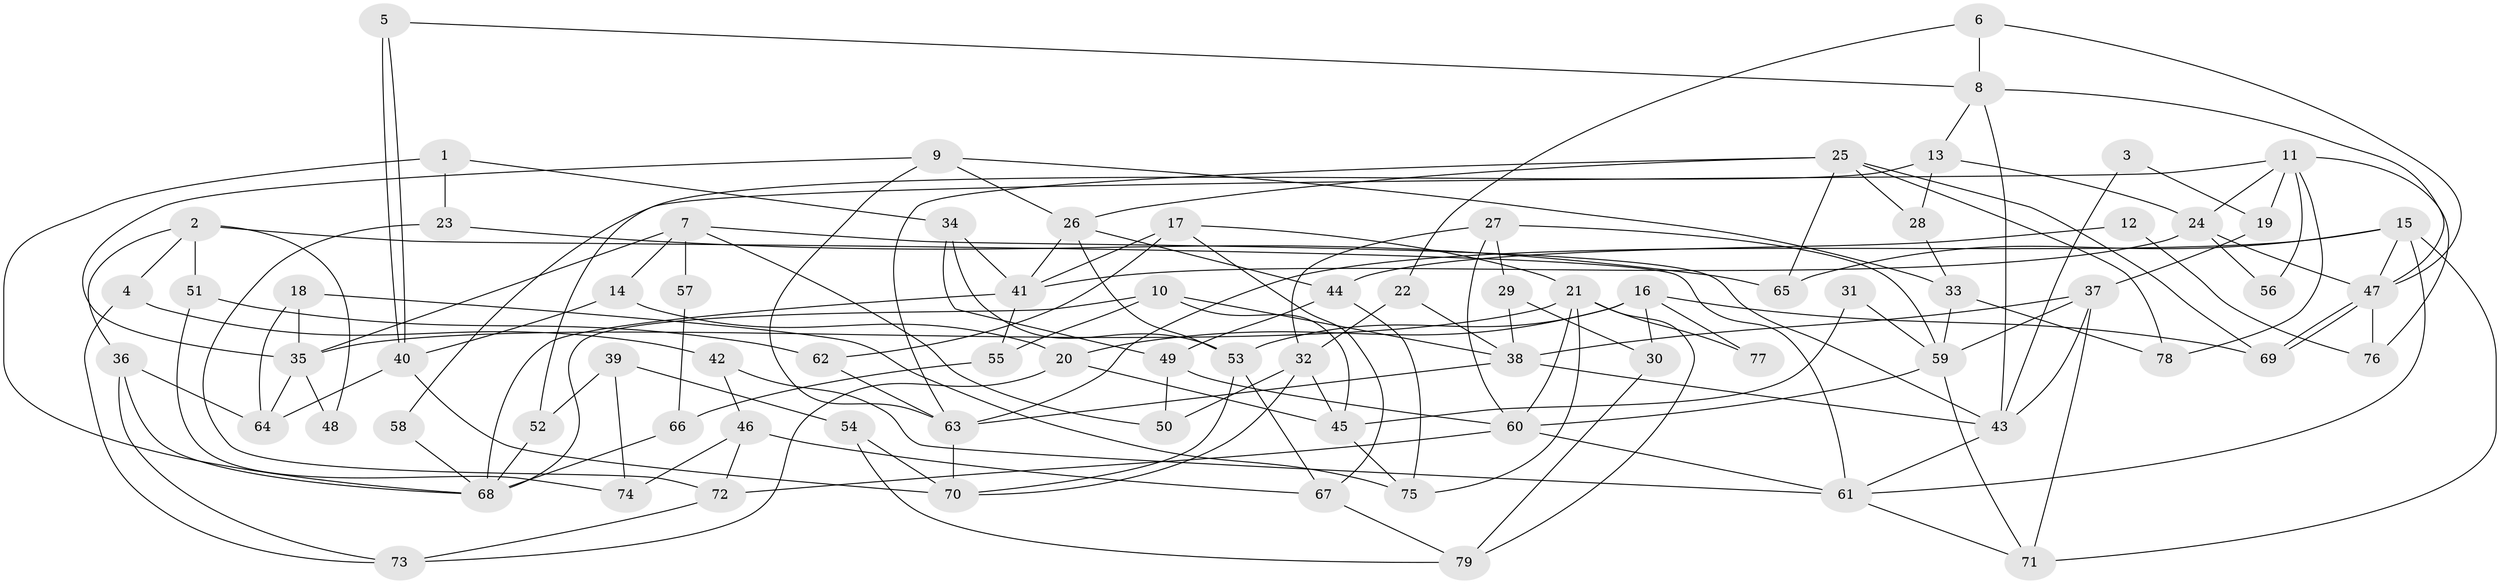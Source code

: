 // Generated by graph-tools (version 1.1) at 2025/50/03/09/25 03:50:09]
// undirected, 79 vertices, 158 edges
graph export_dot {
graph [start="1"]
  node [color=gray90,style=filled];
  1;
  2;
  3;
  4;
  5;
  6;
  7;
  8;
  9;
  10;
  11;
  12;
  13;
  14;
  15;
  16;
  17;
  18;
  19;
  20;
  21;
  22;
  23;
  24;
  25;
  26;
  27;
  28;
  29;
  30;
  31;
  32;
  33;
  34;
  35;
  36;
  37;
  38;
  39;
  40;
  41;
  42;
  43;
  44;
  45;
  46;
  47;
  48;
  49;
  50;
  51;
  52;
  53;
  54;
  55;
  56;
  57;
  58;
  59;
  60;
  61;
  62;
  63;
  64;
  65;
  66;
  67;
  68;
  69;
  70;
  71;
  72;
  73;
  74;
  75;
  76;
  77;
  78;
  79;
  1 -- 34;
  1 -- 23;
  1 -- 68;
  2 -- 36;
  2 -- 4;
  2 -- 48;
  2 -- 51;
  2 -- 61;
  3 -- 43;
  3 -- 19;
  4 -- 42;
  4 -- 73;
  5 -- 40;
  5 -- 40;
  5 -- 8;
  6 -- 47;
  6 -- 22;
  6 -- 8;
  7 -- 43;
  7 -- 14;
  7 -- 35;
  7 -- 50;
  7 -- 57;
  8 -- 47;
  8 -- 13;
  8 -- 43;
  9 -- 33;
  9 -- 63;
  9 -- 26;
  9 -- 35;
  10 -- 68;
  10 -- 38;
  10 -- 45;
  10 -- 55;
  11 -- 78;
  11 -- 24;
  11 -- 19;
  11 -- 56;
  11 -- 58;
  11 -- 76;
  12 -- 76;
  12 -- 44;
  13 -- 24;
  13 -- 28;
  13 -- 52;
  14 -- 20;
  14 -- 40;
  15 -- 61;
  15 -- 63;
  15 -- 47;
  15 -- 65;
  15 -- 71;
  16 -- 30;
  16 -- 69;
  16 -- 20;
  16 -- 53;
  16 -- 77;
  17 -- 21;
  17 -- 41;
  17 -- 62;
  17 -- 67;
  18 -- 64;
  18 -- 35;
  18 -- 75;
  19 -- 37;
  20 -- 45;
  20 -- 73;
  21 -- 75;
  21 -- 35;
  21 -- 60;
  21 -- 77;
  21 -- 79;
  22 -- 38;
  22 -- 32;
  23 -- 72;
  23 -- 65;
  24 -- 41;
  24 -- 47;
  24 -- 56;
  25 -- 26;
  25 -- 63;
  25 -- 28;
  25 -- 65;
  25 -- 69;
  25 -- 78;
  26 -- 53;
  26 -- 41;
  26 -- 44;
  27 -- 59;
  27 -- 60;
  27 -- 29;
  27 -- 32;
  28 -- 33;
  29 -- 38;
  29 -- 30;
  30 -- 79;
  31 -- 45;
  31 -- 59;
  32 -- 45;
  32 -- 50;
  32 -- 70;
  33 -- 59;
  33 -- 78;
  34 -- 49;
  34 -- 53;
  34 -- 41;
  35 -- 48;
  35 -- 64;
  36 -- 68;
  36 -- 73;
  36 -- 64;
  37 -- 59;
  37 -- 71;
  37 -- 38;
  37 -- 43;
  38 -- 43;
  38 -- 63;
  39 -- 52;
  39 -- 54;
  39 -- 74;
  40 -- 64;
  40 -- 70;
  41 -- 55;
  41 -- 68;
  42 -- 61;
  42 -- 46;
  43 -- 61;
  44 -- 49;
  44 -- 75;
  45 -- 75;
  46 -- 67;
  46 -- 74;
  46 -- 72;
  47 -- 69;
  47 -- 69;
  47 -- 76;
  49 -- 60;
  49 -- 50;
  51 -- 62;
  51 -- 74;
  52 -- 68;
  53 -- 70;
  53 -- 67;
  54 -- 70;
  54 -- 79;
  55 -- 66;
  57 -- 66;
  58 -- 68;
  59 -- 71;
  59 -- 60;
  60 -- 61;
  60 -- 72;
  61 -- 71;
  62 -- 63;
  63 -- 70;
  66 -- 68;
  67 -- 79;
  72 -- 73;
}
